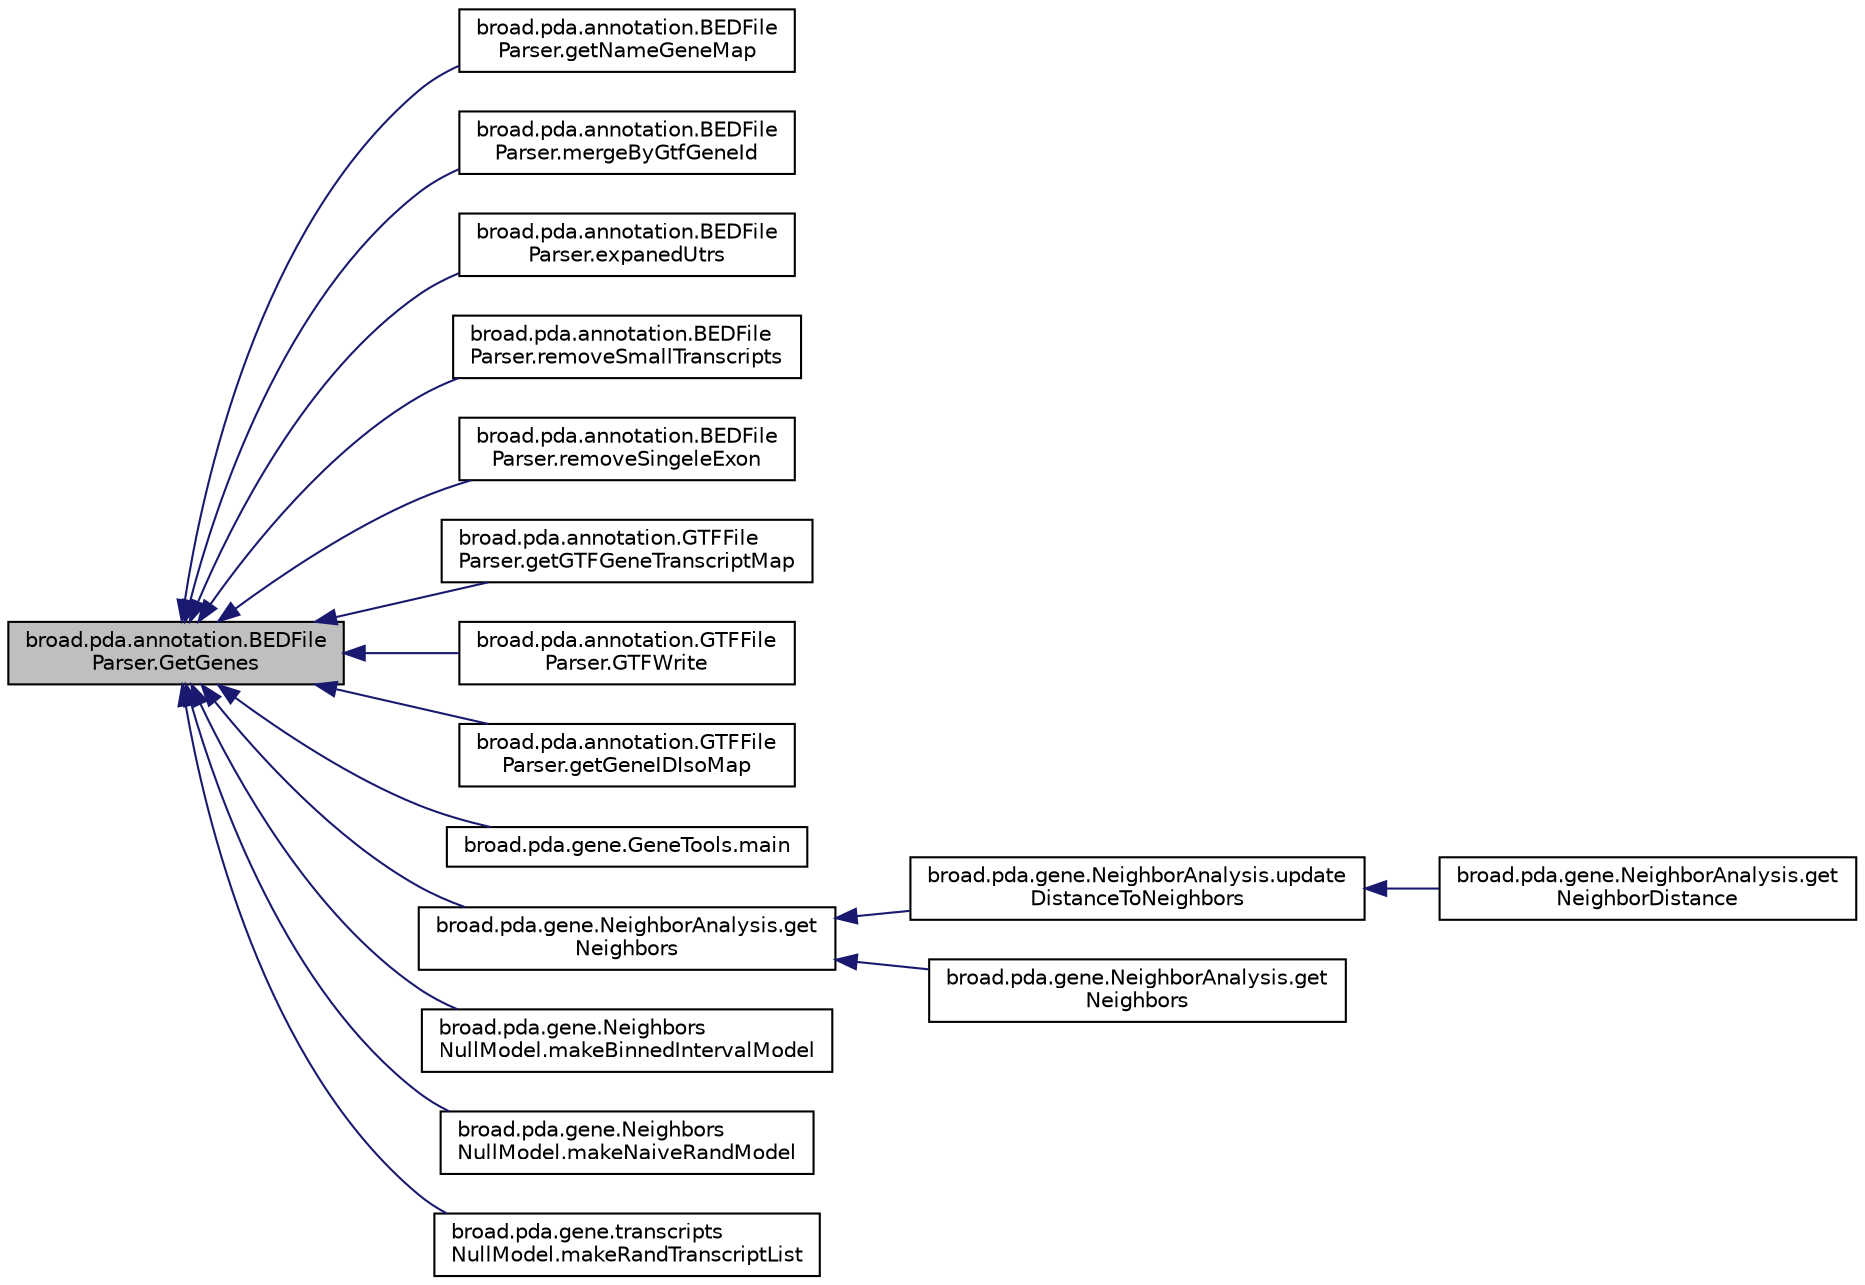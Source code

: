 digraph "broad.pda.annotation.BEDFileParser.GetGenes"
{
  edge [fontname="Helvetica",fontsize="10",labelfontname="Helvetica",labelfontsize="10"];
  node [fontname="Helvetica",fontsize="10",shape=record];
  rankdir="LR";
  Node1 [label="broad.pda.annotation.BEDFile\lParser.GetGenes",height=0.2,width=0.4,color="black", fillcolor="grey75", style="filled" fontcolor="black"];
  Node1 -> Node2 [dir="back",color="midnightblue",fontsize="10",style="solid",fontname="Helvetica"];
  Node2 [label="broad.pda.annotation.BEDFile\lParser.getNameGeneMap",height=0.2,width=0.4,color="black", fillcolor="white", style="filled",URL="$classbroad_1_1pda_1_1annotation_1_1_b_e_d_file_parser.html#a728380042bb55b55bb02108870d15fa7"];
  Node1 -> Node3 [dir="back",color="midnightblue",fontsize="10",style="solid",fontname="Helvetica"];
  Node3 [label="broad.pda.annotation.BEDFile\lParser.mergeByGtfGeneId",height=0.2,width=0.4,color="black", fillcolor="white", style="filled",URL="$classbroad_1_1pda_1_1annotation_1_1_b_e_d_file_parser.html#af406253e663a33e6635ef5056d91221e"];
  Node1 -> Node4 [dir="back",color="midnightblue",fontsize="10",style="solid",fontname="Helvetica"];
  Node4 [label="broad.pda.annotation.BEDFile\lParser.expanedUtrs",height=0.2,width=0.4,color="black", fillcolor="white", style="filled",URL="$classbroad_1_1pda_1_1annotation_1_1_b_e_d_file_parser.html#aeb7ff6d87763c08b8fd2ea26ccdec9b4"];
  Node1 -> Node5 [dir="back",color="midnightblue",fontsize="10",style="solid",fontname="Helvetica"];
  Node5 [label="broad.pda.annotation.BEDFile\lParser.removeSmallTranscripts",height=0.2,width=0.4,color="black", fillcolor="white", style="filled",URL="$classbroad_1_1pda_1_1annotation_1_1_b_e_d_file_parser.html#a509eea26bf47a59f6d0b34dbe6232f3b"];
  Node1 -> Node6 [dir="back",color="midnightblue",fontsize="10",style="solid",fontname="Helvetica"];
  Node6 [label="broad.pda.annotation.BEDFile\lParser.removeSingeleExon",height=0.2,width=0.4,color="black", fillcolor="white", style="filled",URL="$classbroad_1_1pda_1_1annotation_1_1_b_e_d_file_parser.html#a75f7e2603b219a99a583421044f9d7f5"];
  Node1 -> Node7 [dir="back",color="midnightblue",fontsize="10",style="solid",fontname="Helvetica"];
  Node7 [label="broad.pda.annotation.GTFFile\lParser.getGTFGeneTranscriptMap",height=0.2,width=0.4,color="black", fillcolor="white", style="filled",URL="$classbroad_1_1pda_1_1annotation_1_1_g_t_f_file_parser.html#a70ad696e47d527d952c764208d0afc0d"];
  Node1 -> Node8 [dir="back",color="midnightblue",fontsize="10",style="solid",fontname="Helvetica"];
  Node8 [label="broad.pda.annotation.GTFFile\lParser.GTFWrite",height=0.2,width=0.4,color="black", fillcolor="white", style="filled",URL="$classbroad_1_1pda_1_1annotation_1_1_g_t_f_file_parser.html#a6cf2e37db633eac20b4ff4eeb39f965c"];
  Node1 -> Node9 [dir="back",color="midnightblue",fontsize="10",style="solid",fontname="Helvetica"];
  Node9 [label="broad.pda.annotation.GTFFile\lParser.getGeneIDIsoMap",height=0.2,width=0.4,color="black", fillcolor="white", style="filled",URL="$classbroad_1_1pda_1_1annotation_1_1_g_t_f_file_parser.html#ab209c5c9823b5dfefa59299591ea7781"];
  Node1 -> Node10 [dir="back",color="midnightblue",fontsize="10",style="solid",fontname="Helvetica"];
  Node10 [label="broad.pda.gene.GeneTools.main",height=0.2,width=0.4,color="black", fillcolor="white", style="filled",URL="$classbroad_1_1pda_1_1gene_1_1_gene_tools.html#aa133325339cd1c1f462c63c79eb16614"];
  Node1 -> Node11 [dir="back",color="midnightblue",fontsize="10",style="solid",fontname="Helvetica"];
  Node11 [label="broad.pda.gene.NeighborAnalysis.get\lNeighbors",height=0.2,width=0.4,color="black", fillcolor="white", style="filled",URL="$classbroad_1_1pda_1_1gene_1_1_neighbor_analysis.html#a2abf85f1d2a44ca1f234a5aeb88c7c7a"];
  Node11 -> Node12 [dir="back",color="midnightblue",fontsize="10",style="solid",fontname="Helvetica"];
  Node12 [label="broad.pda.gene.NeighborAnalysis.update\lDistanceToNeighbors",height=0.2,width=0.4,color="black", fillcolor="white", style="filled",URL="$classbroad_1_1pda_1_1gene_1_1_neighbor_analysis.html#a2f78da6069950c839dfa7628d0bd77bb"];
  Node12 -> Node13 [dir="back",color="midnightblue",fontsize="10",style="solid",fontname="Helvetica"];
  Node13 [label="broad.pda.gene.NeighborAnalysis.get\lNeighborDistance",height=0.2,width=0.4,color="black", fillcolor="white", style="filled",URL="$classbroad_1_1pda_1_1gene_1_1_neighbor_analysis.html#a9121f0c290ec779569131366cf39f2d9"];
  Node11 -> Node14 [dir="back",color="midnightblue",fontsize="10",style="solid",fontname="Helvetica"];
  Node14 [label="broad.pda.gene.NeighborAnalysis.get\lNeighbors",height=0.2,width=0.4,color="black", fillcolor="white", style="filled",URL="$classbroad_1_1pda_1_1gene_1_1_neighbor_analysis.html#a8b56a8b65222eacfd043c75f4ef99e00"];
  Node1 -> Node15 [dir="back",color="midnightblue",fontsize="10",style="solid",fontname="Helvetica"];
  Node15 [label="broad.pda.gene.Neighbors\lNullModel.makeBinnedIntervalModel",height=0.2,width=0.4,color="black", fillcolor="white", style="filled",URL="$classbroad_1_1pda_1_1gene_1_1_neighbors_null_model.html#a6597b985b4c7a6fe5be986f1d395fbf1"];
  Node1 -> Node16 [dir="back",color="midnightblue",fontsize="10",style="solid",fontname="Helvetica"];
  Node16 [label="broad.pda.gene.Neighbors\lNullModel.makeNaiveRandModel",height=0.2,width=0.4,color="black", fillcolor="white", style="filled",URL="$classbroad_1_1pda_1_1gene_1_1_neighbors_null_model.html#a133ed88074e18109890f5b91d37ffaf9"];
  Node1 -> Node17 [dir="back",color="midnightblue",fontsize="10",style="solid",fontname="Helvetica"];
  Node17 [label="broad.pda.gene.transcripts\lNullModel.makeRandTranscriptList",height=0.2,width=0.4,color="black", fillcolor="white", style="filled",URL="$classbroad_1_1pda_1_1gene_1_1transcripts_null_model.html#aa726b43dff83e7c3c376c79925267f8d"];
}
